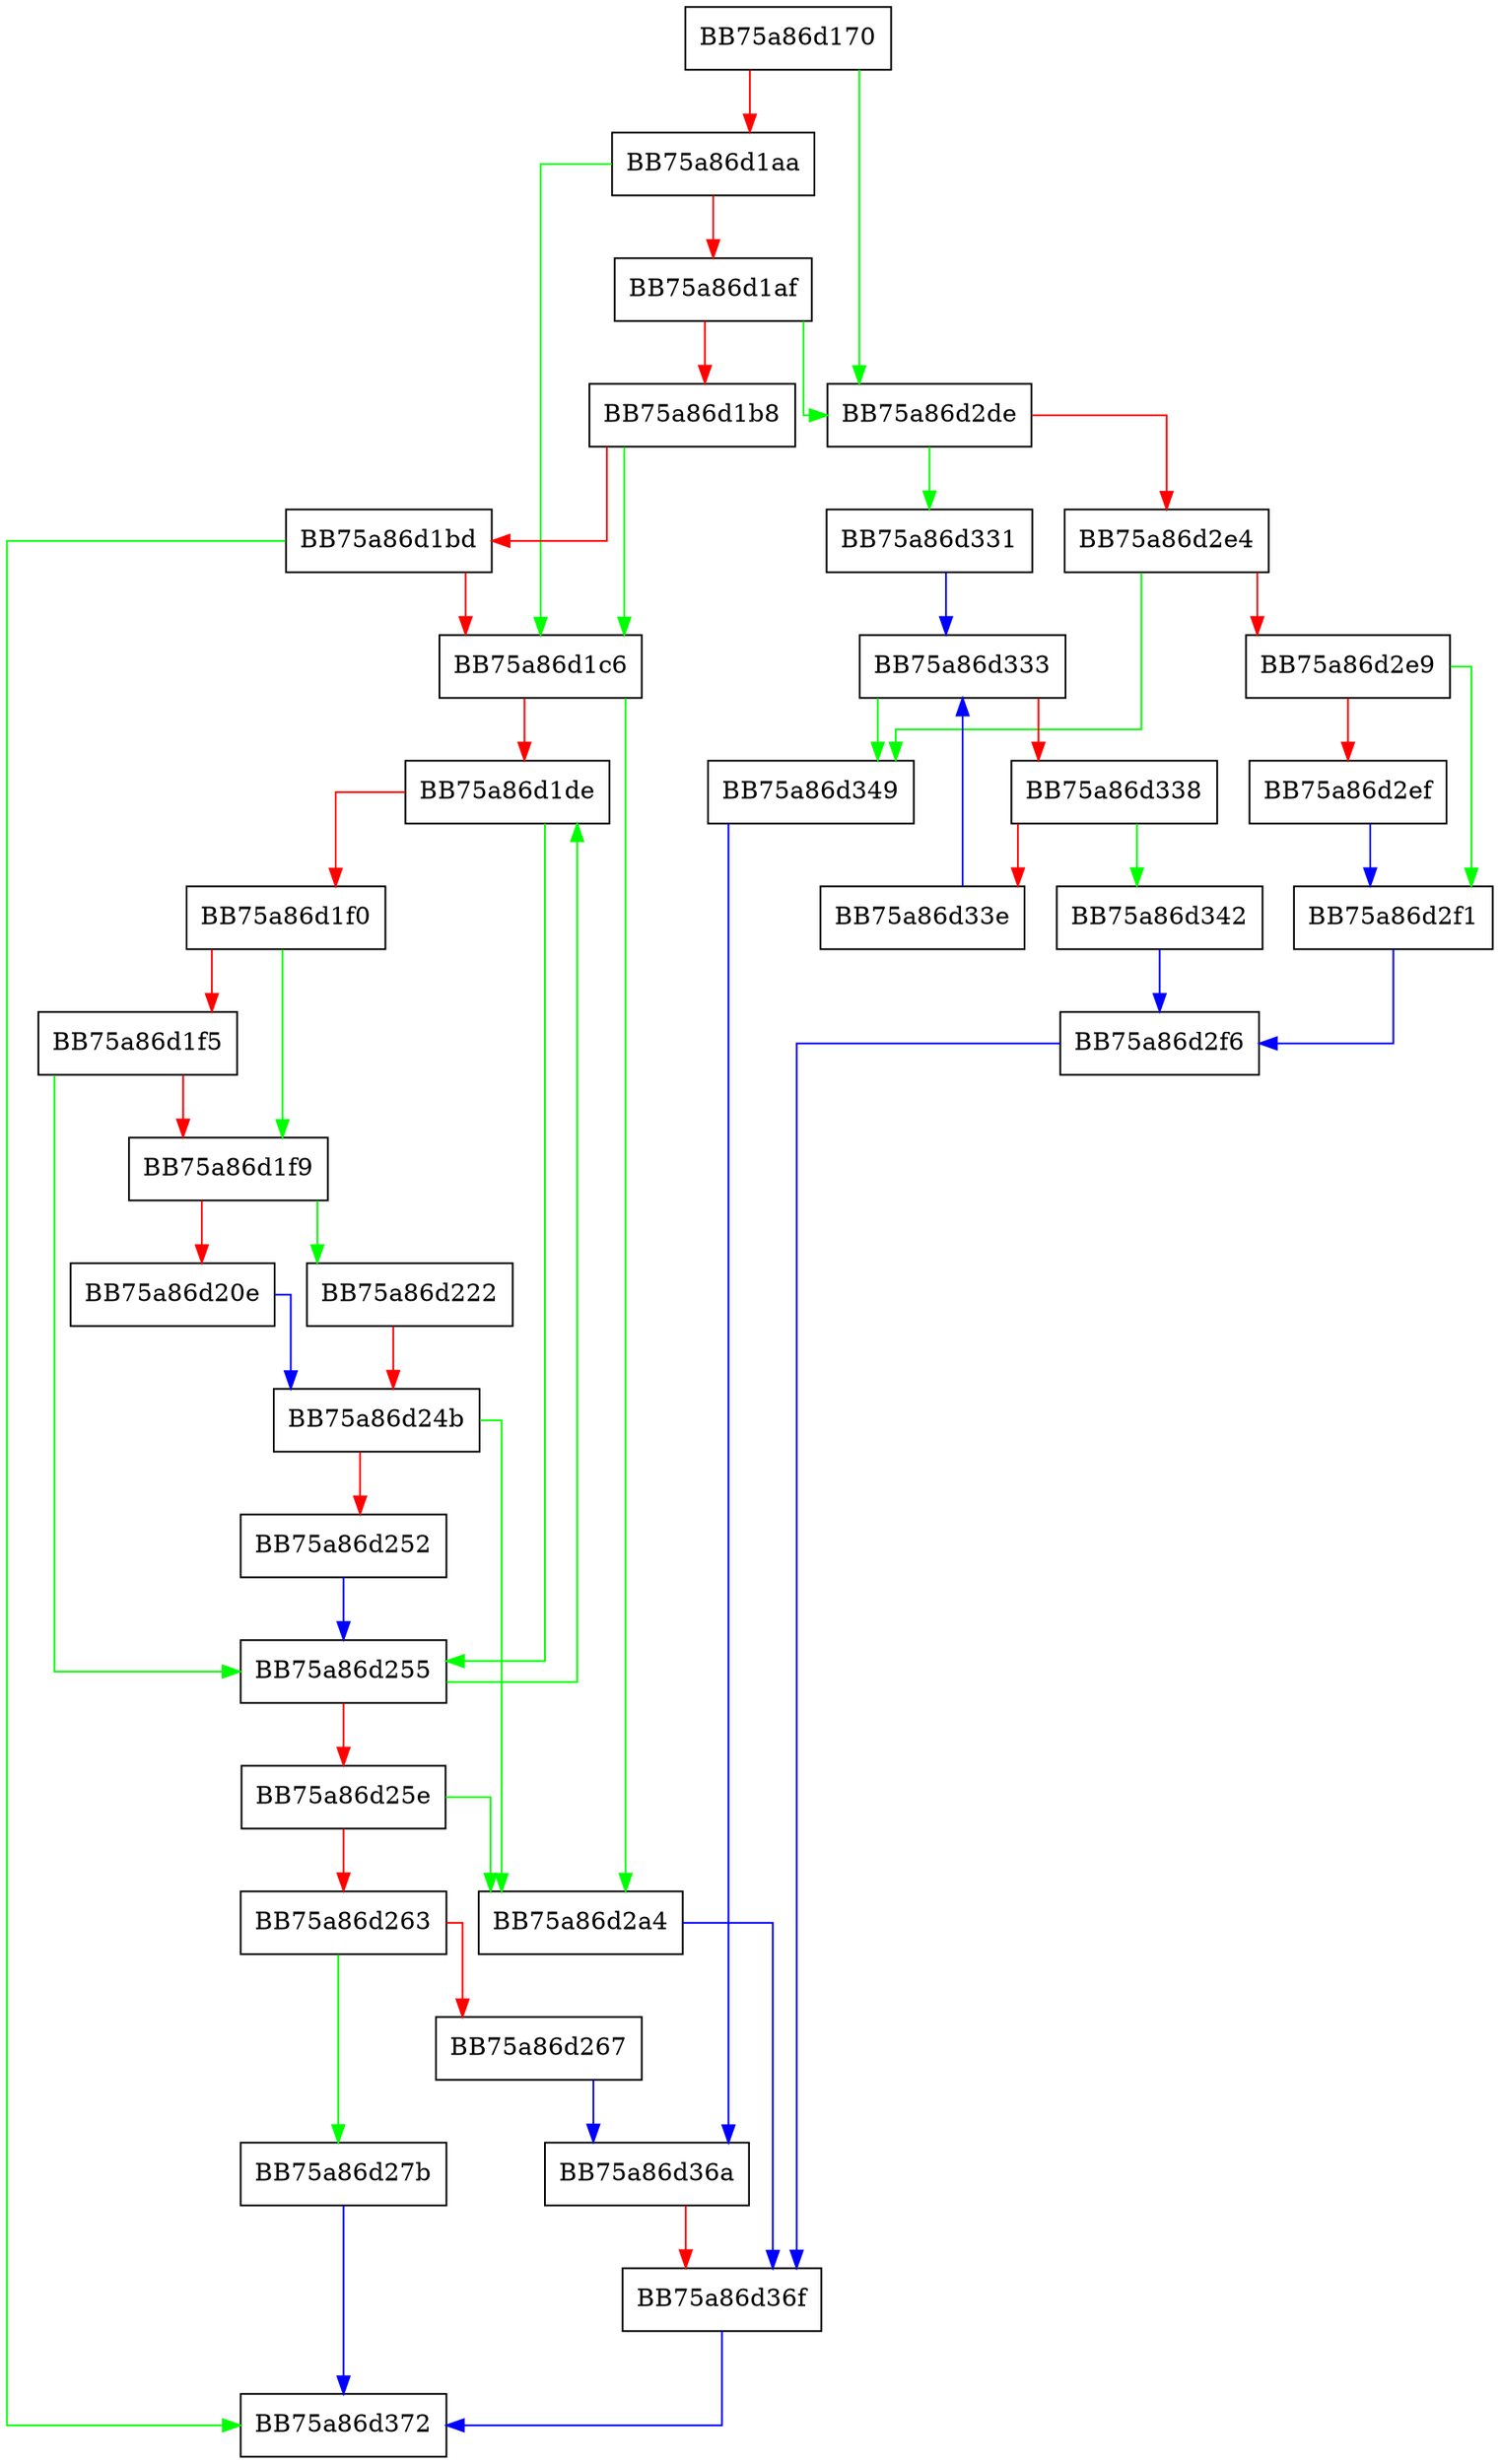 digraph FormatMapValue {
  node [shape="box"];
  graph [splines=ortho];
  BB75a86d170 -> BB75a86d2de [color="green"];
  BB75a86d170 -> BB75a86d1aa [color="red"];
  BB75a86d1aa -> BB75a86d1c6 [color="green"];
  BB75a86d1aa -> BB75a86d1af [color="red"];
  BB75a86d1af -> BB75a86d2de [color="green"];
  BB75a86d1af -> BB75a86d1b8 [color="red"];
  BB75a86d1b8 -> BB75a86d1c6 [color="green"];
  BB75a86d1b8 -> BB75a86d1bd [color="red"];
  BB75a86d1bd -> BB75a86d372 [color="green"];
  BB75a86d1bd -> BB75a86d1c6 [color="red"];
  BB75a86d1c6 -> BB75a86d2a4 [color="green"];
  BB75a86d1c6 -> BB75a86d1de [color="red"];
  BB75a86d1de -> BB75a86d255 [color="green"];
  BB75a86d1de -> BB75a86d1f0 [color="red"];
  BB75a86d1f0 -> BB75a86d1f9 [color="green"];
  BB75a86d1f0 -> BB75a86d1f5 [color="red"];
  BB75a86d1f5 -> BB75a86d255 [color="green"];
  BB75a86d1f5 -> BB75a86d1f9 [color="red"];
  BB75a86d1f9 -> BB75a86d222 [color="green"];
  BB75a86d1f9 -> BB75a86d20e [color="red"];
  BB75a86d20e -> BB75a86d24b [color="blue"];
  BB75a86d222 -> BB75a86d24b [color="red"];
  BB75a86d24b -> BB75a86d2a4 [color="green"];
  BB75a86d24b -> BB75a86d252 [color="red"];
  BB75a86d252 -> BB75a86d255 [color="blue"];
  BB75a86d255 -> BB75a86d1de [color="green"];
  BB75a86d255 -> BB75a86d25e [color="red"];
  BB75a86d25e -> BB75a86d2a4 [color="green"];
  BB75a86d25e -> BB75a86d263 [color="red"];
  BB75a86d263 -> BB75a86d27b [color="green"];
  BB75a86d263 -> BB75a86d267 [color="red"];
  BB75a86d267 -> BB75a86d36a [color="blue"];
  BB75a86d27b -> BB75a86d372 [color="blue"];
  BB75a86d2a4 -> BB75a86d36f [color="blue"];
  BB75a86d2de -> BB75a86d331 [color="green"];
  BB75a86d2de -> BB75a86d2e4 [color="red"];
  BB75a86d2e4 -> BB75a86d349 [color="green"];
  BB75a86d2e4 -> BB75a86d2e9 [color="red"];
  BB75a86d2e9 -> BB75a86d2f1 [color="green"];
  BB75a86d2e9 -> BB75a86d2ef [color="red"];
  BB75a86d2ef -> BB75a86d2f1 [color="blue"];
  BB75a86d2f1 -> BB75a86d2f6 [color="blue"];
  BB75a86d2f6 -> BB75a86d36f [color="blue"];
  BB75a86d331 -> BB75a86d333 [color="blue"];
  BB75a86d333 -> BB75a86d349 [color="green"];
  BB75a86d333 -> BB75a86d338 [color="red"];
  BB75a86d338 -> BB75a86d342 [color="green"];
  BB75a86d338 -> BB75a86d33e [color="red"];
  BB75a86d33e -> BB75a86d333 [color="blue"];
  BB75a86d342 -> BB75a86d2f6 [color="blue"];
  BB75a86d349 -> BB75a86d36a [color="blue"];
  BB75a86d36a -> BB75a86d36f [color="red"];
  BB75a86d36f -> BB75a86d372 [color="blue"];
}